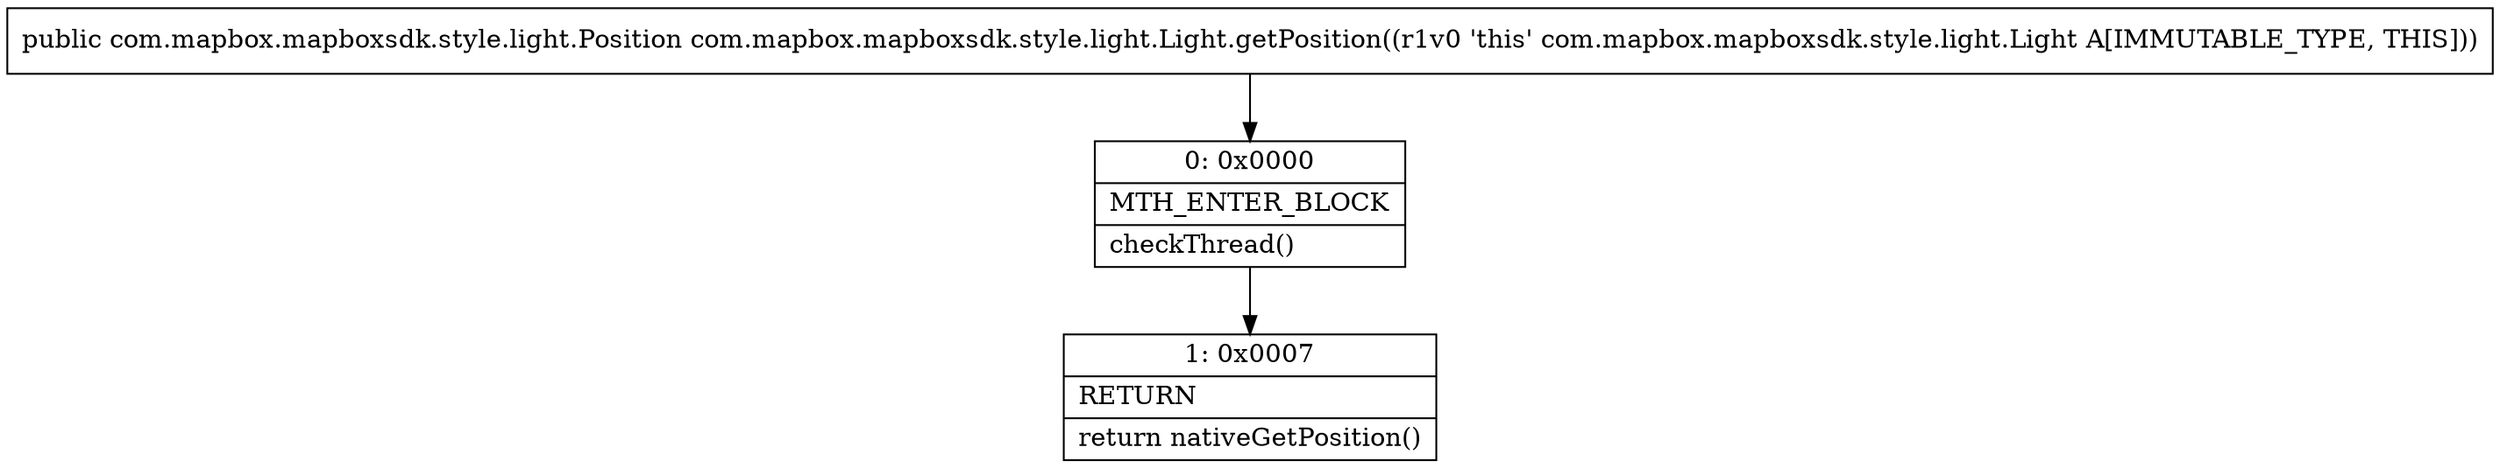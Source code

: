 digraph "CFG forcom.mapbox.mapboxsdk.style.light.Light.getPosition()Lcom\/mapbox\/mapboxsdk\/style\/light\/Position;" {
Node_0 [shape=record,label="{0\:\ 0x0000|MTH_ENTER_BLOCK\l|checkThread()\l}"];
Node_1 [shape=record,label="{1\:\ 0x0007|RETURN\l|return nativeGetPosition()\l}"];
MethodNode[shape=record,label="{public com.mapbox.mapboxsdk.style.light.Position com.mapbox.mapboxsdk.style.light.Light.getPosition((r1v0 'this' com.mapbox.mapboxsdk.style.light.Light A[IMMUTABLE_TYPE, THIS])) }"];
MethodNode -> Node_0;
Node_0 -> Node_1;
}

